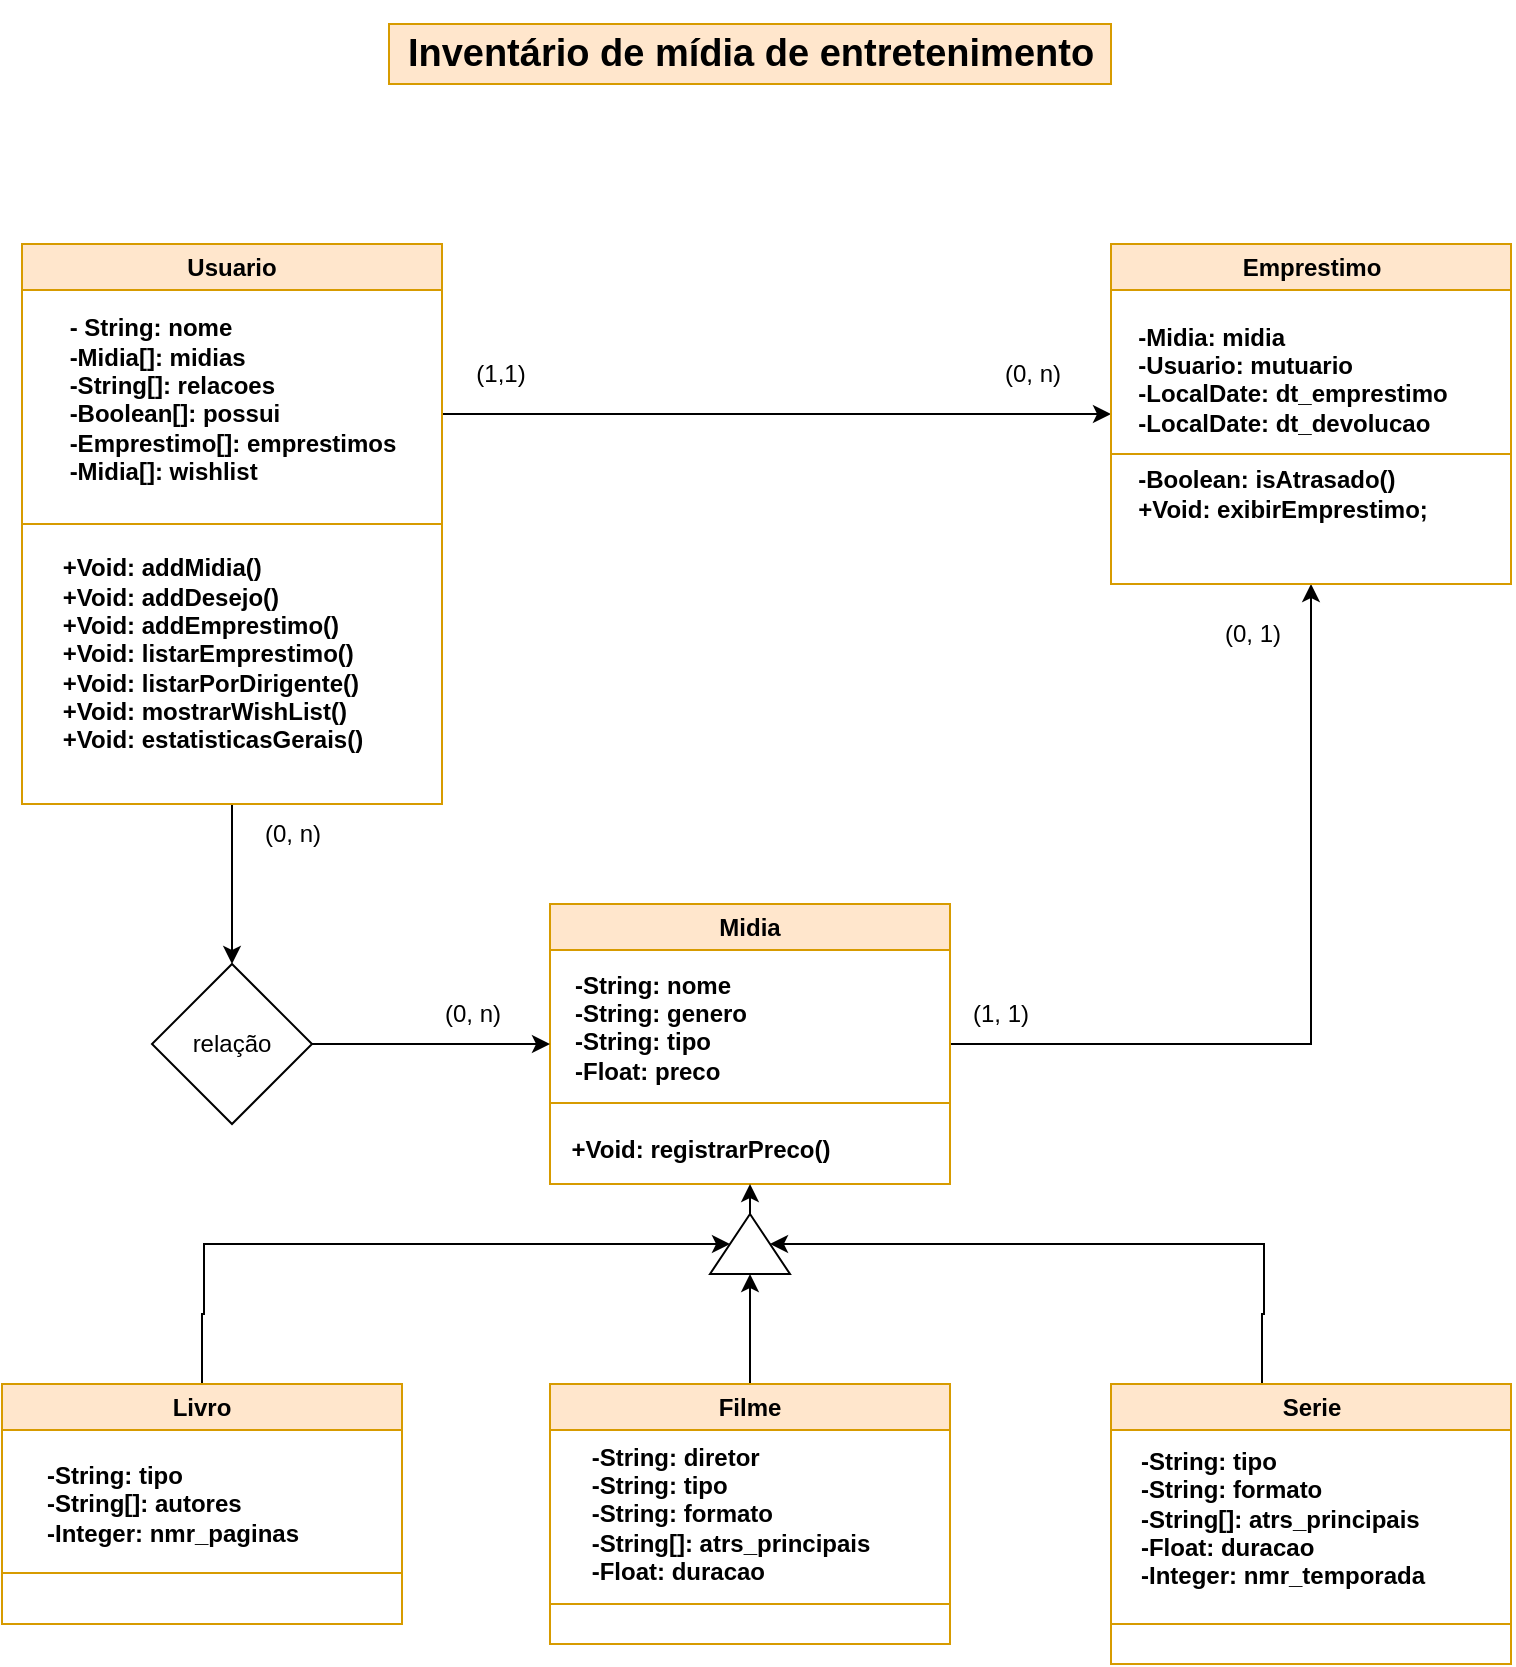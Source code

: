 <mxfile version="21.6.8" type="device">
  <diagram name="Página-1" id="8kRUFryAuQIi9OYVK_k1">
    <mxGraphModel dx="2074" dy="758" grid="1" gridSize="10" guides="1" tooltips="1" connect="1" arrows="1" fold="1" page="1" pageScale="1" pageWidth="827" pageHeight="1169" math="0" shadow="0">
      <root>
        <mxCell id="0" />
        <mxCell id="1" parent="0" />
        <mxCell id="lAbZ1A4_m1dkRwuBGFf--20" style="edgeStyle=orthogonalEdgeStyle;rounded=0;orthogonalLoop=1;jettySize=auto;html=1;" edge="1" parent="1" source="Iex0PO9e7mzktIXqq1wa-1" target="SKfUI-h0-u5SVLHLh8K7-2">
          <mxGeometry relative="1" as="geometry">
            <Array as="points">
              <mxPoint x="340" y="265" />
              <mxPoint x="340" y="265" />
            </Array>
          </mxGeometry>
        </mxCell>
        <mxCell id="lAbZ1A4_m1dkRwuBGFf--28" style="edgeStyle=orthogonalEdgeStyle;rounded=0;orthogonalLoop=1;jettySize=auto;html=1;entryX=0.5;entryY=0;entryDx=0;entryDy=0;" edge="1" parent="1" source="Iex0PO9e7mzktIXqq1wa-1" target="lAbZ1A4_m1dkRwuBGFf--27">
          <mxGeometry relative="1" as="geometry" />
        </mxCell>
        <mxCell id="Iex0PO9e7mzktIXqq1wa-1" value="Usuario" style="swimlane;whiteSpace=wrap;html=1;startSize=23;fillColor=#ffe6cc;strokeColor=#d79b00;" parent="1" vertex="1">
          <mxGeometry x="50" y="180" width="210" height="280" as="geometry">
            <mxRectangle x="60" y="200" width="90" height="30" as="alternateBounds" />
          </mxGeometry>
        </mxCell>
        <mxCell id="Iex0PO9e7mzktIXqq1wa-5" value="&lt;div style=&quot;text-align: justify;&quot;&gt;&lt;span style=&quot;background-color: initial;&quot;&gt;&lt;b&gt;- String: nome&lt;/b&gt;&lt;/span&gt;&lt;/div&gt;&lt;div style=&quot;text-align: justify;&quot;&gt;&lt;span style=&quot;background-color: initial;&quot;&gt;&lt;b&gt;-Midia[]: midias&lt;/b&gt;&lt;/span&gt;&lt;/div&gt;&lt;div style=&quot;text-align: justify;&quot;&gt;&lt;span style=&quot;background-color: initial;&quot;&gt;&lt;b&gt;-String[]: relacoes&lt;/b&gt;&lt;/span&gt;&lt;/div&gt;&lt;div style=&quot;text-align: justify;&quot;&gt;&lt;span style=&quot;background-color: initial;&quot;&gt;&lt;b&gt;-Boolean[]: possui&lt;/b&gt;&lt;/span&gt;&lt;/div&gt;&lt;div style=&quot;text-align: justify;&quot;&gt;&lt;span style=&quot;background-color: initial;&quot;&gt;&lt;b&gt;-Emprestimo[]: emprestimos&lt;/b&gt;&lt;/span&gt;&lt;/div&gt;&lt;div style=&quot;text-align: justify;&quot;&gt;&lt;span style=&quot;background-color: initial;&quot;&gt;&lt;b&gt;-Midia[]: wishlist&lt;/b&gt;&lt;/span&gt;&lt;/div&gt;&lt;div style=&quot;text-align: justify;&quot;&gt;&lt;br&gt;&lt;/div&gt;" style="text;html=1;align=center;verticalAlign=middle;resizable=0;points=[];autosize=1;strokeColor=none;fillColor=none;" parent="Iex0PO9e7mzktIXqq1wa-1" vertex="1">
          <mxGeometry x="10" y="30" width="190" height="110" as="geometry" />
        </mxCell>
        <mxCell id="lAbZ1A4_m1dkRwuBGFf--2" value="&lt;div style=&quot;text-align: justify;&quot;&gt;&lt;b style=&quot;background-color: initial;&quot;&gt;+Void: addMidia()&lt;/b&gt;&lt;/div&gt;&lt;b&gt;&lt;div style=&quot;text-align: justify;&quot;&gt;&lt;b style=&quot;background-color: initial;&quot;&gt;+Void: addDesejo()&lt;/b&gt;&lt;/div&gt;&lt;div style=&quot;text-align: justify;&quot;&gt;&lt;b style=&quot;background-color: initial;&quot;&gt;+Void: addEmprestimo()&lt;/b&gt;&lt;/div&gt;&lt;div style=&quot;text-align: justify;&quot;&gt;&lt;b style=&quot;background-color: initial;&quot;&gt;+Void: listarEmprestimo()&lt;/b&gt;&lt;/div&gt;&lt;div style=&quot;text-align: justify;&quot;&gt;&lt;b style=&quot;background-color: initial;&quot;&gt;+Void: listarPorDirigente()&lt;/b&gt;&lt;/div&gt;&lt;div style=&quot;text-align: justify;&quot;&gt;&lt;b style=&quot;background-color: initial;&quot;&gt;+Void: mostrarWishList()&lt;/b&gt;&lt;/div&gt;&lt;div style=&quot;text-align: justify;&quot;&gt;&lt;b style=&quot;background-color: initial;&quot;&gt;+Void: estatisticasGerais()&lt;/b&gt;&lt;/div&gt;&lt;/b&gt;" style="text;html=1;align=center;verticalAlign=middle;resizable=0;points=[];autosize=1;strokeColor=none;fillColor=none;" vertex="1" parent="Iex0PO9e7mzktIXqq1wa-1">
          <mxGeometry x="10" y="150" width="170" height="110" as="geometry" />
        </mxCell>
        <mxCell id="Iex0PO9e7mzktIXqq1wa-2" value="&lt;h2 style=&quot;text-align: justify;&quot;&gt;&lt;span style=&quot;background-color: initial;&quot;&gt;&lt;font style=&quot;font-size: 19px;&quot;&gt;Inventário de mídia de entretenimento&lt;/font&gt;&lt;/span&gt;&lt;/h2&gt;" style="text;html=1;strokeColor=#d79b00;fillColor=#ffe6cc;align=center;verticalAlign=middle;whiteSpace=wrap;rounded=0;" parent="1" vertex="1">
          <mxGeometry x="233.5" y="70" width="361" height="30" as="geometry" />
        </mxCell>
        <mxCell id="lAbZ1A4_m1dkRwuBGFf--21" style="edgeStyle=orthogonalEdgeStyle;rounded=0;orthogonalLoop=1;jettySize=auto;html=1;entryX=0.5;entryY=1;entryDx=0;entryDy=0;" edge="1" parent="1" source="Iex0PO9e7mzktIXqq1wa-4" target="SKfUI-h0-u5SVLHLh8K7-2">
          <mxGeometry relative="1" as="geometry" />
        </mxCell>
        <mxCell id="Iex0PO9e7mzktIXqq1wa-4" value="Midia" style="swimlane;whiteSpace=wrap;html=1;startSize=23;fillColor=#ffe6cc;strokeColor=#d79b00;" parent="1" vertex="1">
          <mxGeometry x="314" y="510" width="200" height="140" as="geometry" />
        </mxCell>
        <mxCell id="Iex0PO9e7mzktIXqq1wa-15" value="&lt;div style=&quot;text-align: justify;&quot;&gt;&lt;span style=&quot;background-color: initial;&quot;&gt;&lt;b&gt;-String: nome&lt;/b&gt;&lt;/span&gt;&lt;/div&gt;&lt;div style=&quot;text-align: justify;&quot;&gt;&lt;b style=&quot;background-color: initial;&quot;&gt;-String: genero&lt;/b&gt;&lt;/div&gt;&lt;div style=&quot;text-align: justify;&quot;&gt;&lt;b style=&quot;background-color: initial;&quot;&gt;-String: tipo&lt;/b&gt;&lt;/div&gt;&lt;div style=&quot;text-align: justify;&quot;&gt;&lt;b style=&quot;background-color: initial; border-color: var(--border-color);&quot;&gt;-Float: preco&lt;/b&gt;&lt;/div&gt;&lt;div style=&quot;text-align: justify;&quot;&gt;&lt;div&gt;&lt;b style=&quot;border-color: var(--border-color);&quot;&gt;&lt;br&gt;&lt;/b&gt;&lt;/div&gt;&lt;/div&gt;" style="text;html=1;align=center;verticalAlign=middle;resizable=0;points=[];autosize=1;strokeColor=none;fillColor=none;" parent="Iex0PO9e7mzktIXqq1wa-4" vertex="1">
          <mxGeometry y="24" width="110" height="90" as="geometry" />
        </mxCell>
        <mxCell id="Iex0PO9e7mzktIXqq1wa-18" value="" style="endArrow=none;html=1;rounded=0;fillColor=#ffe6cc;strokeColor=#d79b00;" parent="Iex0PO9e7mzktIXqq1wa-4" edge="1">
          <mxGeometry width="50" height="50" relative="1" as="geometry">
            <mxPoint y="99.5" as="sourcePoint" />
            <mxPoint x="200" y="99.5" as="targetPoint" />
          </mxGeometry>
        </mxCell>
        <mxCell id="muIEb8jYud5vMKYlzmN6-30" value="&lt;div style=&quot;text-align: justify;&quot;&gt;&lt;b style=&quot;background-color: initial;&quot;&gt;+Void:&amp;nbsp;registrarPreco()&lt;/b&gt;&lt;/div&gt;" style="text;html=1;align=center;verticalAlign=middle;resizable=0;points=[];autosize=1;strokeColor=none;fillColor=none;" parent="Iex0PO9e7mzktIXqq1wa-4" vertex="1">
          <mxGeometry y="108" width="150" height="30" as="geometry" />
        </mxCell>
        <mxCell id="lAbZ1A4_m1dkRwuBGFf--15" style="edgeStyle=orthogonalEdgeStyle;rounded=0;orthogonalLoop=1;jettySize=auto;html=1;entryX=0.5;entryY=0;entryDx=0;entryDy=0;" edge="1" parent="1" source="Iex0PO9e7mzktIXqq1wa-40" target="lAbZ1A4_m1dkRwuBGFf--13">
          <mxGeometry relative="1" as="geometry">
            <mxPoint x="140" y="680" as="targetPoint" />
            <Array as="points">
              <mxPoint x="140" y="715" />
              <mxPoint x="141" y="715" />
              <mxPoint x="141" y="680" />
            </Array>
          </mxGeometry>
        </mxCell>
        <mxCell id="Iex0PO9e7mzktIXqq1wa-40" value="Livro" style="swimlane;whiteSpace=wrap;html=1;startSize=23;fillColor=#ffe6cc;strokeColor=#d79b00;" parent="1" vertex="1">
          <mxGeometry x="40" y="750" width="200" height="120" as="geometry" />
        </mxCell>
        <mxCell id="Iex0PO9e7mzktIXqq1wa-41" value="&lt;div style=&quot;text-align: justify;&quot;&gt;&lt;br&gt;&lt;/div&gt;" style="text;html=1;align=center;verticalAlign=middle;resizable=0;points=[];autosize=1;strokeColor=none;fillColor=none;" parent="Iex0PO9e7mzktIXqq1wa-40" vertex="1">
          <mxGeometry x="90" y="80" width="20" height="30" as="geometry" />
        </mxCell>
        <mxCell id="Iex0PO9e7mzktIXqq1wa-42" value="" style="endArrow=none;html=1;rounded=0;fillColor=#ffe6cc;strokeColor=#d79b00;" parent="Iex0PO9e7mzktIXqq1wa-40" edge="1">
          <mxGeometry width="50" height="50" relative="1" as="geometry">
            <mxPoint y="94.5" as="sourcePoint" />
            <mxPoint x="200" y="94.5" as="targetPoint" />
          </mxGeometry>
        </mxCell>
        <mxCell id="lAbZ1A4_m1dkRwuBGFf--4" value="&lt;div style=&quot;text-align: justify;&quot;&gt;&lt;b style=&quot;background-color: initial;&quot;&gt;-String: tipo&lt;/b&gt;&lt;/div&gt;&lt;b&gt;&lt;div style=&quot;text-align: justify;&quot;&gt;&lt;b style=&quot;background-color: initial;&quot;&gt;-String[]: autores&lt;/b&gt;&lt;/div&gt;&lt;div style=&quot;text-align: justify;&quot;&gt;&lt;b style=&quot;background-color: initial;&quot;&gt;-Integer: nmr_paginas&lt;/b&gt;&lt;/div&gt;&lt;/b&gt;" style="text;html=1;align=center;verticalAlign=middle;resizable=0;points=[];autosize=1;strokeColor=none;fillColor=none;" vertex="1" parent="Iex0PO9e7mzktIXqq1wa-40">
          <mxGeometry x="10" y="30" width="150" height="60" as="geometry" />
        </mxCell>
        <mxCell id="SKfUI-h0-u5SVLHLh8K7-2" value="Emprestimo" style="swimlane;whiteSpace=wrap;html=1;startSize=23;fillColor=#ffe6cc;strokeColor=#d79b00;" parent="1" vertex="1">
          <mxGeometry x="594.5" y="180" width="200" height="170" as="geometry" />
        </mxCell>
        <mxCell id="SKfUI-h0-u5SVLHLh8K7-3" value="&lt;div style=&quot;text-align: justify;&quot;&gt;&lt;b&gt;-Midia: midia&lt;/b&gt;&lt;/div&gt;&lt;div style=&quot;text-align: justify;&quot;&gt;&lt;b&gt;-Usuario: mutuario&lt;/b&gt;&lt;/div&gt;&lt;div style=&quot;text-align: justify;&quot;&gt;&lt;b style=&quot;background-color: initial;&quot;&gt;-LocalDate: dt_emprestimo&lt;/b&gt;&lt;/div&gt;&lt;div style=&quot;text-align: justify;&quot;&gt;&lt;b&gt;-LocalDate: dt_devolucao&lt;/b&gt;&lt;/div&gt;&lt;div style=&quot;text-align: justify;&quot;&gt;&lt;b&gt;&lt;br&gt;&lt;/b&gt;&lt;/div&gt;" style="text;html=1;align=center;verticalAlign=middle;resizable=0;points=[];autosize=1;strokeColor=none;fillColor=none;" parent="SKfUI-h0-u5SVLHLh8K7-2" vertex="1">
          <mxGeometry y="30" width="180" height="90" as="geometry" />
        </mxCell>
        <mxCell id="SKfUI-h0-u5SVLHLh8K7-4" value="" style="endArrow=none;html=1;rounded=0;fillColor=#ffe6cc;strokeColor=#d79b00;" parent="SKfUI-h0-u5SVLHLh8K7-2" edge="1">
          <mxGeometry width="50" height="50" relative="1" as="geometry">
            <mxPoint y="105" as="sourcePoint" />
            <mxPoint x="200" y="105" as="targetPoint" />
          </mxGeometry>
        </mxCell>
        <mxCell id="SKfUI-h0-u5SVLHLh8K7-5" value="&lt;div style=&quot;text-align: justify;&quot;&gt;&lt;b style=&quot;background-color: initial;&quot;&gt;-Boolean:&amp;nbsp;isAtrasado()&lt;/b&gt;&lt;/div&gt;&lt;b&gt;&lt;div style=&quot;text-align: justify;&quot;&gt;&lt;b style=&quot;background-color: initial;&quot;&gt;+Void: exibirEmprestimo;&lt;/b&gt;&lt;/div&gt;&lt;/b&gt;" style="text;html=1;align=center;verticalAlign=middle;resizable=0;points=[];autosize=1;strokeColor=none;fillColor=none;" parent="SKfUI-h0-u5SVLHLh8K7-2" vertex="1">
          <mxGeometry y="105" width="170" height="40" as="geometry" />
        </mxCell>
        <mxCell id="Iex0PO9e7mzktIXqq1wa-11" value="" style="endArrow=none;html=1;rounded=0;fillColor=#ffe6cc;strokeColor=#d79b00;exitX=0;exitY=0.5;exitDx=0;exitDy=0;entryX=1;entryY=0.5;entryDx=0;entryDy=0;" parent="1" edge="1" target="Iex0PO9e7mzktIXqq1wa-1" source="Iex0PO9e7mzktIXqq1wa-1">
          <mxGeometry width="50" height="50" relative="1" as="geometry">
            <mxPoint x="35" y="260" as="sourcePoint" />
            <mxPoint x="235" y="260" as="targetPoint" />
          </mxGeometry>
        </mxCell>
        <mxCell id="lAbZ1A4_m1dkRwuBGFf--16" style="edgeStyle=orthogonalEdgeStyle;rounded=0;orthogonalLoop=1;jettySize=auto;html=1;exitX=0.5;exitY=0;exitDx=0;exitDy=0;entryX=0;entryY=0.5;entryDx=0;entryDy=0;" edge="1" parent="1" source="lAbZ1A4_m1dkRwuBGFf--5" target="lAbZ1A4_m1dkRwuBGFf--13">
          <mxGeometry relative="1" as="geometry" />
        </mxCell>
        <mxCell id="lAbZ1A4_m1dkRwuBGFf--5" value="Filme" style="swimlane;whiteSpace=wrap;html=1;startSize=23;fillColor=#ffe6cc;strokeColor=#d79b00;" vertex="1" parent="1">
          <mxGeometry x="314" y="750" width="200" height="130" as="geometry" />
        </mxCell>
        <mxCell id="lAbZ1A4_m1dkRwuBGFf--6" value="&lt;div style=&quot;text-align: justify;&quot;&gt;&lt;br&gt;&lt;/div&gt;" style="text;html=1;align=center;verticalAlign=middle;resizable=0;points=[];autosize=1;strokeColor=none;fillColor=none;" vertex="1" parent="lAbZ1A4_m1dkRwuBGFf--5">
          <mxGeometry x="90" y="80" width="20" height="30" as="geometry" />
        </mxCell>
        <mxCell id="lAbZ1A4_m1dkRwuBGFf--7" value="" style="endArrow=none;html=1;rounded=0;fillColor=#ffe6cc;strokeColor=#d79b00;" edge="1" parent="lAbZ1A4_m1dkRwuBGFf--5">
          <mxGeometry width="50" height="50" relative="1" as="geometry">
            <mxPoint y="110" as="sourcePoint" />
            <mxPoint x="200" y="110" as="targetPoint" />
          </mxGeometry>
        </mxCell>
        <mxCell id="lAbZ1A4_m1dkRwuBGFf--8" value="&lt;div style=&quot;text-align: justify;&quot;&gt;&lt;b style=&quot;background-color: initial;&quot;&gt;-String: diretor&lt;/b&gt;&lt;/div&gt;&lt;div style=&quot;text-align: justify;&quot;&gt;&lt;b style=&quot;background-color: initial;&quot;&gt;-String: tipo&lt;/b&gt;&lt;/div&gt;&lt;div style=&quot;text-align: justify;&quot;&gt;&lt;b style=&quot;background-color: initial;&quot;&gt;-String: formato&lt;/b&gt;&lt;/div&gt;&lt;b&gt;&lt;div style=&quot;text-align: justify;&quot;&gt;&lt;b style=&quot;background-color: initial;&quot;&gt;-String[]: atrs_principais&lt;/b&gt;&lt;/div&gt;&lt;div style=&quot;text-align: justify;&quot;&gt;&lt;b style=&quot;background-color: initial;&quot;&gt;-Float: duracao&lt;/b&gt;&lt;/div&gt;&lt;/b&gt;" style="text;html=1;align=center;verticalAlign=middle;resizable=0;points=[];autosize=1;strokeColor=none;fillColor=none;" vertex="1" parent="lAbZ1A4_m1dkRwuBGFf--5">
          <mxGeometry x="10" y="20" width="160" height="90" as="geometry" />
        </mxCell>
        <mxCell id="lAbZ1A4_m1dkRwuBGFf--19" style="edgeStyle=orthogonalEdgeStyle;rounded=0;orthogonalLoop=1;jettySize=auto;html=1;entryX=0.5;entryY=1;entryDx=0;entryDy=0;" edge="1" parent="1" source="lAbZ1A4_m1dkRwuBGFf--9" target="lAbZ1A4_m1dkRwuBGFf--13">
          <mxGeometry relative="1" as="geometry">
            <mxPoint x="670" y="680" as="targetPoint" />
            <Array as="points">
              <mxPoint x="670" y="715" />
              <mxPoint x="671" y="715" />
              <mxPoint x="671" y="680" />
            </Array>
          </mxGeometry>
        </mxCell>
        <mxCell id="lAbZ1A4_m1dkRwuBGFf--9" value="Serie" style="swimlane;whiteSpace=wrap;html=1;startSize=23;fillColor=#ffe6cc;strokeColor=#d79b00;" vertex="1" parent="1">
          <mxGeometry x="594.5" y="750" width="200" height="140" as="geometry" />
        </mxCell>
        <mxCell id="lAbZ1A4_m1dkRwuBGFf--10" value="&lt;div style=&quot;text-align: justify;&quot;&gt;&lt;br&gt;&lt;/div&gt;" style="text;html=1;align=center;verticalAlign=middle;resizable=0;points=[];autosize=1;strokeColor=none;fillColor=none;" vertex="1" parent="lAbZ1A4_m1dkRwuBGFf--9">
          <mxGeometry x="90" y="80" width="20" height="30" as="geometry" />
        </mxCell>
        <mxCell id="lAbZ1A4_m1dkRwuBGFf--11" value="" style="endArrow=none;html=1;rounded=0;fillColor=#ffe6cc;strokeColor=#d79b00;" edge="1" parent="lAbZ1A4_m1dkRwuBGFf--9">
          <mxGeometry width="50" height="50" relative="1" as="geometry">
            <mxPoint y="120" as="sourcePoint" />
            <mxPoint x="200" y="120" as="targetPoint" />
          </mxGeometry>
        </mxCell>
        <mxCell id="lAbZ1A4_m1dkRwuBGFf--12" value="&lt;div style=&quot;text-align: justify;&quot;&gt;&lt;br&gt;&lt;/div&gt;&lt;div style=&quot;text-align: justify;&quot;&gt;&lt;b style=&quot;background-color: initial;&quot;&gt;-String: tipo&lt;/b&gt;&lt;/div&gt;&lt;div style=&quot;text-align: justify;&quot;&gt;&lt;b style=&quot;background-color: initial;&quot;&gt;-String: formato&lt;/b&gt;&lt;/div&gt;&lt;b&gt;&lt;div style=&quot;text-align: justify;&quot;&gt;&lt;b style=&quot;background-color: initial;&quot;&gt;-String[]: atrs_principais&lt;/b&gt;&lt;/div&gt;&lt;div style=&quot;text-align: justify;&quot;&gt;&lt;b style=&quot;background-color: initial;&quot;&gt;-Float: duracao&lt;/b&gt;&lt;/div&gt;&lt;div style=&quot;text-align: justify;&quot;&gt;&lt;b style=&quot;background-color: initial;&quot;&gt;-Integer: nmr_temporada&lt;/b&gt;&lt;/div&gt;&lt;/b&gt;" style="text;html=1;align=center;verticalAlign=middle;resizable=0;points=[];autosize=1;strokeColor=none;fillColor=none;" vertex="1" parent="lAbZ1A4_m1dkRwuBGFf--9">
          <mxGeometry y="10" width="170" height="100" as="geometry" />
        </mxCell>
        <mxCell id="lAbZ1A4_m1dkRwuBGFf--14" style="edgeStyle=orthogonalEdgeStyle;rounded=0;orthogonalLoop=1;jettySize=auto;html=1;exitX=1;exitY=0.5;exitDx=0;exitDy=0;entryX=0.5;entryY=1;entryDx=0;entryDy=0;" edge="1" parent="1" source="lAbZ1A4_m1dkRwuBGFf--13" target="Iex0PO9e7mzktIXqq1wa-4">
          <mxGeometry relative="1" as="geometry" />
        </mxCell>
        <mxCell id="lAbZ1A4_m1dkRwuBGFf--13" value="" style="triangle;whiteSpace=wrap;html=1;rotation=-90;" vertex="1" parent="1">
          <mxGeometry x="399" y="660" width="30" height="40" as="geometry" />
        </mxCell>
        <mxCell id="lAbZ1A4_m1dkRwuBGFf--25" value="(1,1)" style="text;html=1;align=center;verticalAlign=middle;resizable=0;points=[];autosize=1;strokeColor=none;fillColor=none;" vertex="1" parent="1">
          <mxGeometry x="264" y="230" width="50" height="30" as="geometry" />
        </mxCell>
        <mxCell id="lAbZ1A4_m1dkRwuBGFf--26" value="(0, n)" style="text;html=1;align=center;verticalAlign=middle;resizable=0;points=[];autosize=1;strokeColor=none;fillColor=none;" vertex="1" parent="1">
          <mxGeometry x="530" y="230" width="50" height="30" as="geometry" />
        </mxCell>
        <mxCell id="lAbZ1A4_m1dkRwuBGFf--29" style="edgeStyle=orthogonalEdgeStyle;rounded=0;orthogonalLoop=1;jettySize=auto;html=1;" edge="1" parent="1" source="lAbZ1A4_m1dkRwuBGFf--27" target="Iex0PO9e7mzktIXqq1wa-4">
          <mxGeometry relative="1" as="geometry" />
        </mxCell>
        <mxCell id="lAbZ1A4_m1dkRwuBGFf--27" value="relação" style="rhombus;whiteSpace=wrap;html=1;" vertex="1" parent="1">
          <mxGeometry x="115" y="540" width="80" height="80" as="geometry" />
        </mxCell>
        <mxCell id="lAbZ1A4_m1dkRwuBGFf--30" value="(1, 1)" style="text;html=1;align=center;verticalAlign=middle;resizable=0;points=[];autosize=1;strokeColor=none;fillColor=none;" vertex="1" parent="1">
          <mxGeometry x="514" y="550" width="50" height="30" as="geometry" />
        </mxCell>
        <mxCell id="lAbZ1A4_m1dkRwuBGFf--31" value="(0, 1)" style="text;html=1;align=center;verticalAlign=middle;resizable=0;points=[];autosize=1;strokeColor=none;fillColor=none;" vertex="1" parent="1">
          <mxGeometry x="640" y="360" width="50" height="30" as="geometry" />
        </mxCell>
        <mxCell id="lAbZ1A4_m1dkRwuBGFf--32" value="(0, n)" style="text;html=1;align=center;verticalAlign=middle;resizable=0;points=[];autosize=1;strokeColor=none;fillColor=none;" vertex="1" parent="1">
          <mxGeometry x="250" y="550" width="50" height="30" as="geometry" />
        </mxCell>
        <mxCell id="lAbZ1A4_m1dkRwuBGFf--33" value="(0, n)" style="text;html=1;align=center;verticalAlign=middle;resizable=0;points=[];autosize=1;strokeColor=none;fillColor=none;" vertex="1" parent="1">
          <mxGeometry x="160" y="460" width="50" height="30" as="geometry" />
        </mxCell>
      </root>
    </mxGraphModel>
  </diagram>
</mxfile>
